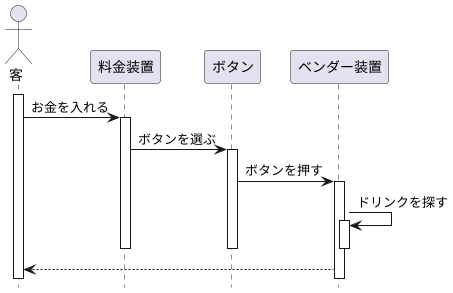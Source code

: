 @startuml 演習6-4-3_シーケンス図_自動販売機
hide footbox
actor 客 as user
participant "料金装置" as TollDevice
participant "ボタン" as buton
participant "ベンダー装置" as bender

activate user
user -> TollDevice : お金を入れる

    activate TollDevice
    TollDevice -> buton : ボタンを選ぶ

        activate buton 
        buton -> bender : ボタンを押す

            activate bender
            bender -> bender : ドリンクを探す
            activate bender
            deactivate bender
            deactivate buton
            deactivate TollDevice

user <-- bender


@enduml
